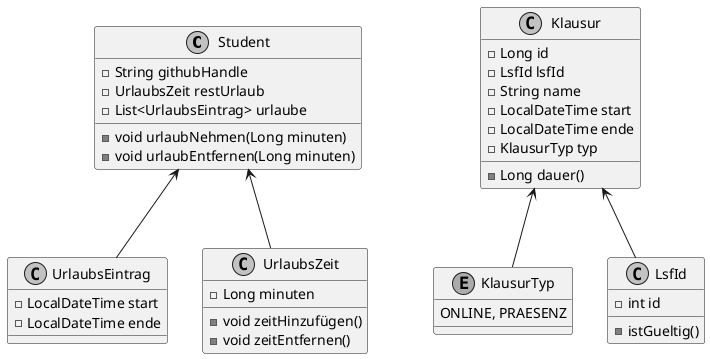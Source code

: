 @startuml

skinparam monochrome true

class Student {
- String githubHandle
- UrlaubsZeit restUrlaub
- List<UrlaubsEintrag> urlaube
- void urlaubNehmen(Long minuten)
- void urlaubEntfernen(Long minuten)
}

class UrlaubsEintrag {
- LocalDateTime start
- LocalDateTime ende
}

class UrlaubsZeit {
- Long minuten
- void zeitHinzufügen()
- void zeitEntfernen()
}

class Klausur {
- Long id
- LsfId lsfId
- String name
- LocalDateTime start
- LocalDateTime ende
- KlausurTyp typ
- Long dauer()
}
enum KlausurTyp {
ONLINE, PRAESENZ
}
class LsfId {
- int id
- istGueltig()
}

Klausur <-- LsfId
Klausur <-- KlausurTyp
Student <-- UrlaubsEintrag
Student <-- UrlaubsZeit

@enduml